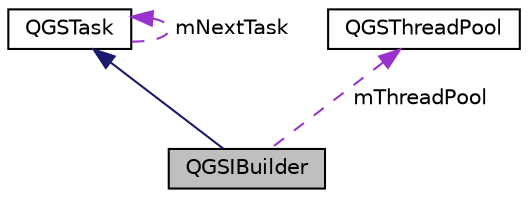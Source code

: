 digraph "QGSIBuilder"
{
  edge [fontname="Helvetica",fontsize="10",labelfontname="Helvetica",labelfontsize="10"];
  node [fontname="Helvetica",fontsize="10",shape=record];
  Node5 [label="QGSIBuilder",height=0.2,width=0.4,color="black", fillcolor="grey75", style="filled", fontcolor="black"];
  Node6 -> Node5 [dir="back",color="midnightblue",fontsize="10",style="solid"];
  Node6 [label="QGSTask",height=0.2,width=0.4,color="black", fillcolor="white", style="filled",URL="$class_q_g_s_task.html"];
  Node6 -> Node6 [dir="back",color="darkorchid3",fontsize="10",style="dashed",label=" mNextTask" ];
  Node7 -> Node5 [dir="back",color="darkorchid3",fontsize="10",style="dashed",label=" mThreadPool" ];
  Node7 [label="QGSThreadPool",height=0.2,width=0.4,color="black", fillcolor="white", style="filled",URL="$class_q_g_s_thread_pool.html"];
}
